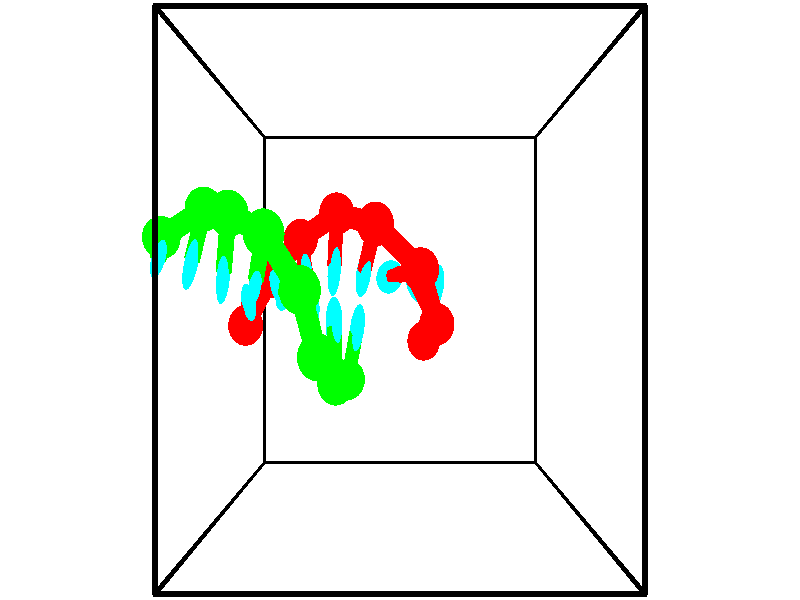 // switches for output
#declare DRAW_BASES = 1; // possible values are 0, 1; only relevant for DNA ribbons
#declare DRAW_BASES_TYPE = 3; // possible values are 1, 2, 3; only relevant for DNA ribbons
#declare DRAW_FOG = 0; // set to 1 to enable fog

#include "colors.inc"

#include "transforms.inc"
background { rgb <1, 1, 1>}

#default {
   normal{
       ripples 0.25
       frequency 0.20
       turbulence 0.2
       lambda 5
   }
	finish {
		phong 0.1
		phong_size 40.
	}
}

// original window dimensions: 1024x640


// camera settings

camera {
	sky <-0, 1, 0>
	up <-0, 1, 0>
	right 1.6 * <1, 0, 0>
	location <2.5, 2.5, 11.1562>
	look_at <2.5, 2.5, 2.5>
	direction <0, 0, -8.6562>
	angle 67.0682
}


# declare cpy_camera_pos = <2.5, 2.5, 11.1562>;
# if (DRAW_FOG = 1)
fog {
	fog_type 2
	up vnormalize(cpy_camera_pos)
	color rgbt<1,1,1,0.3>
	distance 1e-5
	fog_alt 3e-3
	fog_offset 4
}
# end


// LIGHTS

# declare lum = 6;
global_settings {
	ambient_light rgb lum * <0.05, 0.05, 0.05>
	max_trace_level 15
}# declare cpy_direct_light_amount = 0.25;
light_source
{	1000 * <-1, -1, 1>,
	rgb lum * cpy_direct_light_amount
	parallel
}

light_source
{	1000 * <1, 1, -1>,
	rgb lum * cpy_direct_light_amount
	parallel
}

// strand 0

// nucleotide -1

// particle -1
sphere {
	<2.863049, 1.977724, 1.910276> 0.250000
	pigment { color rgbt <1,0,0,0> }
	no_shadow
}
cylinder {
	<2.957718, 2.365356, 1.938181>,  <3.014519, 2.597936, 1.954924>, 0.100000
	pigment { color rgbt <1,0,0,0> }
	no_shadow
}
cylinder {
	<2.957718, 2.365356, 1.938181>,  <2.863049, 1.977724, 1.910276>, 0.100000
	pigment { color rgbt <1,0,0,0> }
	no_shadow
}

// particle -1
sphere {
	<2.957718, 2.365356, 1.938181> 0.100000
	pigment { color rgbt <1,0,0,0> }
	no_shadow
}
sphere {
	0, 1
	scale<0.080000,0.200000,0.300000>
	matrix <-0.834023, 0.165805, 0.526226,
		0.498389, -0.182726, 0.847478,
		0.236671, 0.969082, 0.069762,
		3.028719, 2.656081, 1.959110>
	pigment { color rgbt <0,1,1,0> }
	no_shadow
}
cylinder {
	<3.022597, 2.212667, 2.585860>,  <2.863049, 1.977724, 1.910276>, 0.130000
	pigment { color rgbt <1,0,0,0> }
	no_shadow
}

// nucleotide -1

// particle -1
sphere {
	<3.022597, 2.212667, 2.585860> 0.250000
	pigment { color rgbt <1,0,0,0> }
	no_shadow
}
cylinder {
	<2.856693, 2.501167, 2.363951>,  <2.757151, 2.674267, 2.230805>, 0.100000
	pigment { color rgbt <1,0,0,0> }
	no_shadow
}
cylinder {
	<2.856693, 2.501167, 2.363951>,  <3.022597, 2.212667, 2.585860>, 0.100000
	pigment { color rgbt <1,0,0,0> }
	no_shadow
}

// particle -1
sphere {
	<2.856693, 2.501167, 2.363951> 0.100000
	pigment { color rgbt <1,0,0,0> }
	no_shadow
}
sphere {
	0, 1
	scale<0.080000,0.200000,0.300000>
	matrix <-0.836825, -0.062905, 0.543844,
		0.357349, 0.689813, 0.629650,
		-0.414759, 0.721249, -0.554774,
		2.732265, 2.717542, 2.197518>
	pigment { color rgbt <0,1,1,0> }
	no_shadow
}
cylinder {
	<2.782386, 2.847555, 2.934568>,  <3.022597, 2.212667, 2.585860>, 0.130000
	pigment { color rgbt <1,0,0,0> }
	no_shadow
}

// nucleotide -1

// particle -1
sphere {
	<2.782386, 2.847555, 2.934568> 0.250000
	pigment { color rgbt <1,0,0,0> }
	no_shadow
}
cylinder {
	<2.532795, 2.808228, 2.624475>,  <2.383040, 2.784631, 2.438420>, 0.100000
	pigment { color rgbt <1,0,0,0> }
	no_shadow
}
cylinder {
	<2.532795, 2.808228, 2.624475>,  <2.782386, 2.847555, 2.934568>, 0.100000
	pigment { color rgbt <1,0,0,0> }
	no_shadow
}

// particle -1
sphere {
	<2.532795, 2.808228, 2.624475> 0.100000
	pigment { color rgbt <1,0,0,0> }
	no_shadow
}
sphere {
	0, 1
	scale<0.080000,0.200000,0.300000>
	matrix <-0.778087, -0.013662, 0.628008,
		-0.072337, 0.995061, -0.067976,
		-0.623978, -0.098320, -0.775232,
		2.345602, 2.778732, 2.391906>
	pigment { color rgbt <0,1,1,0> }
	no_shadow
}
cylinder {
	<2.169316, 3.352164, 3.031859>,  <2.782386, 2.847555, 2.934568>, 0.130000
	pigment { color rgbt <1,0,0,0> }
	no_shadow
}

// nucleotide -1

// particle -1
sphere {
	<2.169316, 3.352164, 3.031859> 0.250000
	pigment { color rgbt <1,0,0,0> }
	no_shadow
}
cylinder {
	<2.063145, 3.037651, 2.808680>,  <1.999442, 2.848943, 2.674772>, 0.100000
	pigment { color rgbt <1,0,0,0> }
	no_shadow
}
cylinder {
	<2.063145, 3.037651, 2.808680>,  <2.169316, 3.352164, 3.031859>, 0.100000
	pigment { color rgbt <1,0,0,0> }
	no_shadow
}

// particle -1
sphere {
	<2.063145, 3.037651, 2.808680> 0.100000
	pigment { color rgbt <1,0,0,0> }
	no_shadow
}
sphere {
	0, 1
	scale<0.080000,0.200000,0.300000>
	matrix <-0.925236, 0.045018, 0.376712,
		-0.271084, 0.616225, -0.739446,
		-0.265428, -0.786283, -0.557949,
		1.983516, 2.801766, 2.641295>
	pigment { color rgbt <0,1,1,0> }
	no_shadow
}
cylinder {
	<1.597995, 3.528239, 2.534408>,  <2.169316, 3.352164, 3.031859>, 0.130000
	pigment { color rgbt <1,0,0,0> }
	no_shadow
}

// nucleotide -1

// particle -1
sphere {
	<1.597995, 3.528239, 2.534408> 0.250000
	pigment { color rgbt <1,0,0,0> }
	no_shadow
}
cylinder {
	<1.584553, 3.136559, 2.614443>,  <1.576488, 2.901550, 2.662464>, 0.100000
	pigment { color rgbt <1,0,0,0> }
	no_shadow
}
cylinder {
	<1.584553, 3.136559, 2.614443>,  <1.597995, 3.528239, 2.534408>, 0.100000
	pigment { color rgbt <1,0,0,0> }
	no_shadow
}

// particle -1
sphere {
	<1.584553, 3.136559, 2.614443> 0.100000
	pigment { color rgbt <1,0,0,0> }
	no_shadow
}
sphere {
	0, 1
	scale<0.080000,0.200000,0.300000>
	matrix <-0.935886, 0.101081, 0.337491,
		-0.350697, -0.175918, -0.919818,
		-0.033605, -0.979202, 0.200087,
		1.574471, 2.842798, 2.674469>
	pigment { color rgbt <0,1,1,0> }
	no_shadow
}
cylinder {
	<1.027223, 3.252221, 2.199019>,  <1.597995, 3.528239, 2.534408>, 0.130000
	pigment { color rgbt <1,0,0,0> }
	no_shadow
}

// nucleotide -1

// particle -1
sphere {
	<1.027223, 3.252221, 2.199019> 0.250000
	pigment { color rgbt <1,0,0,0> }
	no_shadow
}
cylinder {
	<1.118370, 2.993141, 2.489828>,  <1.173058, 2.837693, 2.664314>, 0.100000
	pigment { color rgbt <1,0,0,0> }
	no_shadow
}
cylinder {
	<1.118370, 2.993141, 2.489828>,  <1.027223, 3.252221, 2.199019>, 0.100000
	pigment { color rgbt <1,0,0,0> }
	no_shadow
}

// particle -1
sphere {
	<1.118370, 2.993141, 2.489828> 0.100000
	pigment { color rgbt <1,0,0,0> }
	no_shadow
}
sphere {
	0, 1
	scale<0.080000,0.200000,0.300000>
	matrix <-0.956189, -0.007914, 0.292643,
		-0.183791, -0.761855, -0.621127,
		0.227867, -0.647700, 0.727023,
		1.186730, 2.798831, 2.707935>
	pigment { color rgbt <0,1,1,0> }
	no_shadow
}
cylinder {
	<0.547868, 2.775819, 2.077349>,  <1.027223, 3.252221, 2.199019>, 0.130000
	pigment { color rgbt <1,0,0,0> }
	no_shadow
}

// nucleotide -1

// particle -1
sphere {
	<0.547868, 2.775819, 2.077349> 0.250000
	pigment { color rgbt <1,0,0,0> }
	no_shadow
}
cylinder {
	<0.679638, 2.702827, 2.447901>,  <0.758700, 2.659032, 2.670232>, 0.100000
	pigment { color rgbt <1,0,0,0> }
	no_shadow
}
cylinder {
	<0.679638, 2.702827, 2.447901>,  <0.547868, 2.775819, 2.077349>, 0.100000
	pigment { color rgbt <1,0,0,0> }
	no_shadow
}

// particle -1
sphere {
	<0.679638, 2.702827, 2.447901> 0.100000
	pigment { color rgbt <1,0,0,0> }
	no_shadow
}
sphere {
	0, 1
	scale<0.080000,0.200000,0.300000>
	matrix <-0.919417, -0.285235, 0.270763,
		0.214827, -0.940926, -0.261738,
		0.329425, -0.182479, 0.926380,
		0.778466, 2.648084, 2.725815>
	pigment { color rgbt <0,1,1,0> }
	no_shadow
}
cylinder {
	<0.224514, 2.187836, 2.250618>,  <0.547868, 2.775819, 2.077349>, 0.130000
	pigment { color rgbt <1,0,0,0> }
	no_shadow
}

// nucleotide -1

// particle -1
sphere {
	<0.224514, 2.187836, 2.250618> 0.250000
	pigment { color rgbt <1,0,0,0> }
	no_shadow
}
cylinder {
	<0.336475, 2.349068, 2.599142>,  <0.403652, 2.445807, 2.808257>, 0.100000
	pigment { color rgbt <1,0,0,0> }
	no_shadow
}
cylinder {
	<0.336475, 2.349068, 2.599142>,  <0.224514, 2.187836, 2.250618>, 0.100000
	pigment { color rgbt <1,0,0,0> }
	no_shadow
}

// particle -1
sphere {
	<0.336475, 2.349068, 2.599142> 0.100000
	pigment { color rgbt <1,0,0,0> }
	no_shadow
}
sphere {
	0, 1
	scale<0.080000,0.200000,0.300000>
	matrix <-0.868560, -0.280307, 0.408694,
		0.408970, -0.871181, 0.271639,
		0.279904, 0.403078, 0.871311,
		0.420447, 2.469991, 2.860535>
	pigment { color rgbt <0,1,1,0> }
	no_shadow
}
// strand 1

// nucleotide -1

// particle -1
sphere {
	<-0.824936, 3.224656, 2.743756> 0.250000
	pigment { color rgbt <0,1,0,0> }
	no_shadow
}
cylinder {
	<-0.709877, 3.065056, 3.092022>,  <-0.640841, 2.969296, 3.300982>, 0.100000
	pigment { color rgbt <0,1,0,0> }
	no_shadow
}
cylinder {
	<-0.709877, 3.065056, 3.092022>,  <-0.824936, 3.224656, 2.743756>, 0.100000
	pigment { color rgbt <0,1,0,0> }
	no_shadow
}

// particle -1
sphere {
	<-0.709877, 3.065056, 3.092022> 0.100000
	pigment { color rgbt <0,1,0,0> }
	no_shadow
}
sphere {
	0, 1
	scale<0.080000,0.200000,0.300000>
	matrix <0.842731, -0.326480, -0.428036,
		0.455041, 0.856861, 0.242338,
		0.287648, -0.398999, 0.870665,
		-0.623583, 2.945356, 3.353221>
	pigment { color rgbt <0,1,1,0> }
	no_shadow
}
cylinder {
	<-0.153965, 3.527572, 2.975449>,  <-0.824936, 3.224656, 2.743756>, 0.130000
	pigment { color rgbt <0,1,0,0> }
	no_shadow
}

// nucleotide -1

// particle -1
sphere {
	<-0.153965, 3.527572, 2.975449> 0.250000
	pigment { color rgbt <0,1,0,0> }
	no_shadow
}
cylinder {
	<-0.200882, 3.163879, 3.135220>,  <-0.229032, 2.945664, 3.231082>, 0.100000
	pigment { color rgbt <0,1,0,0> }
	no_shadow
}
cylinder {
	<-0.200882, 3.163879, 3.135220>,  <-0.153965, 3.527572, 2.975449>, 0.100000
	pigment { color rgbt <0,1,0,0> }
	no_shadow
}

// particle -1
sphere {
	<-0.200882, 3.163879, 3.135220> 0.100000
	pigment { color rgbt <0,1,0,0> }
	no_shadow
}
sphere {
	0, 1
	scale<0.080000,0.200000,0.300000>
	matrix <0.962751, -0.202774, -0.178867,
		0.243625, 0.363568, 0.899147,
		-0.117293, -0.909231, 0.399426,
		-0.236070, 2.891110, 3.255047>
	pigment { color rgbt <0,1,1,0> }
	no_shadow
}
cylinder {
	<0.314436, 3.418989, 3.465353>,  <-0.153965, 3.527572, 2.975449>, 0.130000
	pigment { color rgbt <0,1,0,0> }
	no_shadow
}

// nucleotide -1

// particle -1
sphere {
	<0.314436, 3.418989, 3.465353> 0.250000
	pigment { color rgbt <0,1,0,0> }
	no_shadow
}
cylinder {
	<0.249451, 3.035011, 3.374039>,  <0.210459, 2.804625, 3.319250>, 0.100000
	pigment { color rgbt <0,1,0,0> }
	no_shadow
}
cylinder {
	<0.249451, 3.035011, 3.374039>,  <0.314436, 3.418989, 3.465353>, 0.100000
	pigment { color rgbt <0,1,0,0> }
	no_shadow
}

// particle -1
sphere {
	<0.249451, 3.035011, 3.374039> 0.100000
	pigment { color rgbt <0,1,0,0> }
	no_shadow
}
sphere {
	0, 1
	scale<0.080000,0.200000,0.300000>
	matrix <0.979964, -0.129959, -0.150931,
		0.115218, -0.248231, 0.961824,
		-0.162464, -0.959944, -0.228284,
		0.200712, 2.747028, 3.305553>
	pigment { color rgbt <0,1,1,0> }
	no_shadow
}
cylinder {
	<0.836681, 3.179313, 3.793582>,  <0.314436, 3.418989, 3.465353>, 0.130000
	pigment { color rgbt <0,1,0,0> }
	no_shadow
}

// nucleotide -1

// particle -1
sphere {
	<0.836681, 3.179313, 3.793582> 0.250000
	pigment { color rgbt <0,1,0,0> }
	no_shadow
}
cylinder {
	<0.717422, 2.900925, 3.532284>,  <0.645867, 2.733891, 3.375504>, 0.100000
	pigment { color rgbt <0,1,0,0> }
	no_shadow
}
cylinder {
	<0.717422, 2.900925, 3.532284>,  <0.836681, 3.179313, 3.793582>, 0.100000
	pigment { color rgbt <0,1,0,0> }
	no_shadow
}

// particle -1
sphere {
	<0.717422, 2.900925, 3.532284> 0.100000
	pigment { color rgbt <0,1,0,0> }
	no_shadow
}
sphere {
	0, 1
	scale<0.080000,0.200000,0.300000>
	matrix <0.951170, -0.159339, -0.264360,
		0.079900, -0.700167, 0.709494,
		-0.298147, -0.695972, -0.653247,
		0.627979, 2.692133, 3.336310>
	pigment { color rgbt <0,1,1,0> }
	no_shadow
}
cylinder {
	<1.296826, 2.599751, 3.904492>,  <0.836681, 3.179313, 3.793582>, 0.130000
	pigment { color rgbt <0,1,0,0> }
	no_shadow
}

// nucleotide -1

// particle -1
sphere {
	<1.296826, 2.599751, 3.904492> 0.250000
	pigment { color rgbt <0,1,0,0> }
	no_shadow
}
cylinder {
	<1.122414, 2.588081, 3.544708>,  <1.017766, 2.581079, 3.328838>, 0.100000
	pigment { color rgbt <0,1,0,0> }
	no_shadow
}
cylinder {
	<1.122414, 2.588081, 3.544708>,  <1.296826, 2.599751, 3.904492>, 0.100000
	pigment { color rgbt <0,1,0,0> }
	no_shadow
}

// particle -1
sphere {
	<1.122414, 2.588081, 3.544708> 0.100000
	pigment { color rgbt <0,1,0,0> }
	no_shadow
}
sphere {
	0, 1
	scale<0.080000,0.200000,0.300000>
	matrix <0.877923, -0.233478, -0.418018,
		-0.197808, -0.971925, 0.127417,
		-0.436031, -0.029175, -0.899459,
		0.991604, 2.579329, 3.274871>
	pigment { color rgbt <0,1,1,0> }
	no_shadow
}
cylinder {
	<1.468541, 1.906565, 3.623622>,  <1.296826, 2.599751, 3.904492>, 0.130000
	pigment { color rgbt <0,1,0,0> }
	no_shadow
}

// nucleotide -1

// particle -1
sphere {
	<1.468541, 1.906565, 3.623622> 0.250000
	pigment { color rgbt <0,1,0,0> }
	no_shadow
}
cylinder {
	<1.375076, 2.175232, 3.342405>,  <1.318998, 2.336432, 3.173675>, 0.100000
	pigment { color rgbt <0,1,0,0> }
	no_shadow
}
cylinder {
	<1.375076, 2.175232, 3.342405>,  <1.468541, 1.906565, 3.623622>, 0.100000
	pigment { color rgbt <0,1,0,0> }
	no_shadow
}

// particle -1
sphere {
	<1.375076, 2.175232, 3.342405> 0.100000
	pigment { color rgbt <0,1,0,0> }
	no_shadow
}
sphere {
	0, 1
	scale<0.080000,0.200000,0.300000>
	matrix <0.808365, -0.267614, -0.524337,
		-0.540323, -0.690831, -0.480421,
		-0.233661, 0.671666, -0.703041,
		1.304978, 2.376732, 3.131493>
	pigment { color rgbt <0,1,1,0> }
	no_shadow
}
cylinder {
	<1.633819, 1.563158, 2.998530>,  <1.468541, 1.906565, 3.623622>, 0.130000
	pigment { color rgbt <0,1,0,0> }
	no_shadow
}

// nucleotide -1

// particle -1
sphere {
	<1.633819, 1.563158, 2.998530> 0.250000
	pigment { color rgbt <0,1,0,0> }
	no_shadow
}
cylinder {
	<1.608002, 1.951149, 2.904739>,  <1.592511, 2.183944, 2.848465>, 0.100000
	pigment { color rgbt <0,1,0,0> }
	no_shadow
}
cylinder {
	<1.608002, 1.951149, 2.904739>,  <1.633819, 1.563158, 2.998530>, 0.100000
	pigment { color rgbt <0,1,0,0> }
	no_shadow
}

// particle -1
sphere {
	<1.608002, 1.951149, 2.904739> 0.100000
	pigment { color rgbt <0,1,0,0> }
	no_shadow
}
sphere {
	0, 1
	scale<0.080000,0.200000,0.300000>
	matrix <0.834386, -0.076430, -0.545856,
		-0.547389, -0.230875, -0.804402,
		-0.064544, 0.969977, -0.234476,
		1.588639, 2.242142, 2.834397>
	pigment { color rgbt <0,1,1,0> }
	no_shadow
}
cylinder {
	<1.732707, 1.524466, 2.283358>,  <1.633819, 1.563158, 2.998530>, 0.130000
	pigment { color rgbt <0,1,0,0> }
	no_shadow
}

// nucleotide -1

// particle -1
sphere {
	<1.732707, 1.524466, 2.283358> 0.250000
	pigment { color rgbt <0,1,0,0> }
	no_shadow
}
cylinder {
	<1.820488, 1.890007, 2.420012>,  <1.873157, 2.109332, 2.502004>, 0.100000
	pigment { color rgbt <0,1,0,0> }
	no_shadow
}
cylinder {
	<1.820488, 1.890007, 2.420012>,  <1.732707, 1.524466, 2.283358>, 0.100000
	pigment { color rgbt <0,1,0,0> }
	no_shadow
}

// particle -1
sphere {
	<1.820488, 1.890007, 2.420012> 0.100000
	pigment { color rgbt <0,1,0,0> }
	no_shadow
}
sphere {
	0, 1
	scale<0.080000,0.200000,0.300000>
	matrix <0.920126, -0.077447, -0.383888,
		-0.324358, 0.398591, -0.857856,
		0.219452, 0.913853, 0.341634,
		1.886324, 2.164163, 2.522502>
	pigment { color rgbt <0,1,1,0> }
	no_shadow
}
// box output
cylinder {
	<0.000000, 0.000000, 0.000000>,  <5.000000, 0.000000, 0.000000>, 0.025000
	pigment { color rgbt <0,0,0,0> }
	no_shadow
}
cylinder {
	<0.000000, 0.000000, 0.000000>,  <0.000000, 5.000000, 0.000000>, 0.025000
	pigment { color rgbt <0,0,0,0> }
	no_shadow
}
cylinder {
	<0.000000, 0.000000, 0.000000>,  <0.000000, 0.000000, 5.000000>, 0.025000
	pigment { color rgbt <0,0,0,0> }
	no_shadow
}
cylinder {
	<5.000000, 5.000000, 5.000000>,  <0.000000, 5.000000, 5.000000>, 0.025000
	pigment { color rgbt <0,0,0,0> }
	no_shadow
}
cylinder {
	<5.000000, 5.000000, 5.000000>,  <5.000000, 0.000000, 5.000000>, 0.025000
	pigment { color rgbt <0,0,0,0> }
	no_shadow
}
cylinder {
	<5.000000, 5.000000, 5.000000>,  <5.000000, 5.000000, 0.000000>, 0.025000
	pigment { color rgbt <0,0,0,0> }
	no_shadow
}
cylinder {
	<0.000000, 0.000000, 5.000000>,  <0.000000, 5.000000, 5.000000>, 0.025000
	pigment { color rgbt <0,0,0,0> }
	no_shadow
}
cylinder {
	<0.000000, 0.000000, 5.000000>,  <5.000000, 0.000000, 5.000000>, 0.025000
	pigment { color rgbt <0,0,0,0> }
	no_shadow
}
cylinder {
	<5.000000, 5.000000, 0.000000>,  <0.000000, 5.000000, 0.000000>, 0.025000
	pigment { color rgbt <0,0,0,0> }
	no_shadow
}
cylinder {
	<5.000000, 5.000000, 0.000000>,  <5.000000, 0.000000, 0.000000>, 0.025000
	pigment { color rgbt <0,0,0,0> }
	no_shadow
}
cylinder {
	<5.000000, 0.000000, 5.000000>,  <5.000000, 0.000000, 0.000000>, 0.025000
	pigment { color rgbt <0,0,0,0> }
	no_shadow
}
cylinder {
	<0.000000, 5.000000, 0.000000>,  <0.000000, 5.000000, 5.000000>, 0.025000
	pigment { color rgbt <0,0,0,0> }
	no_shadow
}
// end of box output
